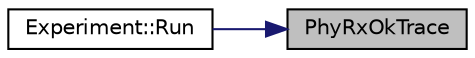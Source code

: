 digraph "PhyRxOkTrace"
{
 // LATEX_PDF_SIZE
  edge [fontname="Helvetica",fontsize="10",labelfontname="Helvetica",labelfontsize="10"];
  node [fontname="Helvetica",fontsize="10",shape=record];
  rankdir="RL";
  Node1 [label="PhyRxOkTrace",height=0.2,width=0.4,color="black", fillcolor="grey75", style="filled", fontcolor="black",tooltip=" "];
  Node1 -> Node2 [dir="back",color="midnightblue",fontsize="10",style="solid",fontname="Helvetica"];
  Node2 [label="Experiment::Run",height=0.2,width=0.4,color="black", fillcolor="white", style="filled",URL="$class_experiment.html#aea2adc2b4c079230a14069c409f83e87",tooltip=" "];
}
